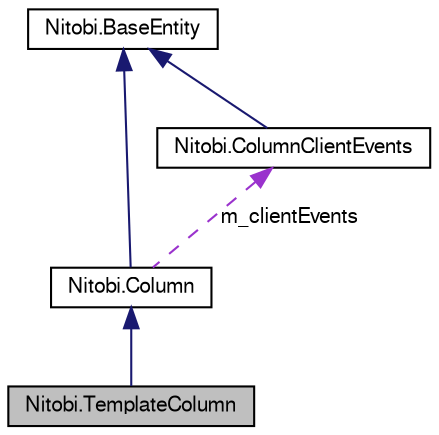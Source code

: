 digraph G
{
  bgcolor="transparent";
  edge [fontname="FreeSans",fontsize=10,labelfontname="FreeSans",labelfontsize=10];
  node [fontname="FreeSans",fontsize=10,shape=record];
  Node1 [label="Nitobi.TemplateColumn",height=0.2,width=0.4,color="black", fillcolor="grey75", style="filled" fontcolor="black"];
  Node2 -> Node1 [dir=back,color="midnightblue",fontsize=10,style="solid",fontname="FreeSans"];
  Node2 [label="Nitobi.Column",height=0.2,width=0.4,color="black",URL="$class_nitobi_1_1_column.html"];
  Node3 -> Node2 [dir=back,color="midnightblue",fontsize=10,style="solid",fontname="FreeSans"];
  Node3 [label="Nitobi.BaseEntity",height=0.2,width=0.4,color="black",URL="$class_nitobi_1_1_base_entity.html"];
  Node4 -> Node2 [dir=back,color="darkorchid3",fontsize=10,style="dashed",label="m_clientEvents",fontname="FreeSans"];
  Node4 [label="Nitobi.ColumnClientEvents",height=0.2,width=0.4,color="black",URL="$class_nitobi_1_1_column_client_events.html"];
  Node3 -> Node4 [dir=back,color="midnightblue",fontsize=10,style="solid",fontname="FreeSans"];
}
